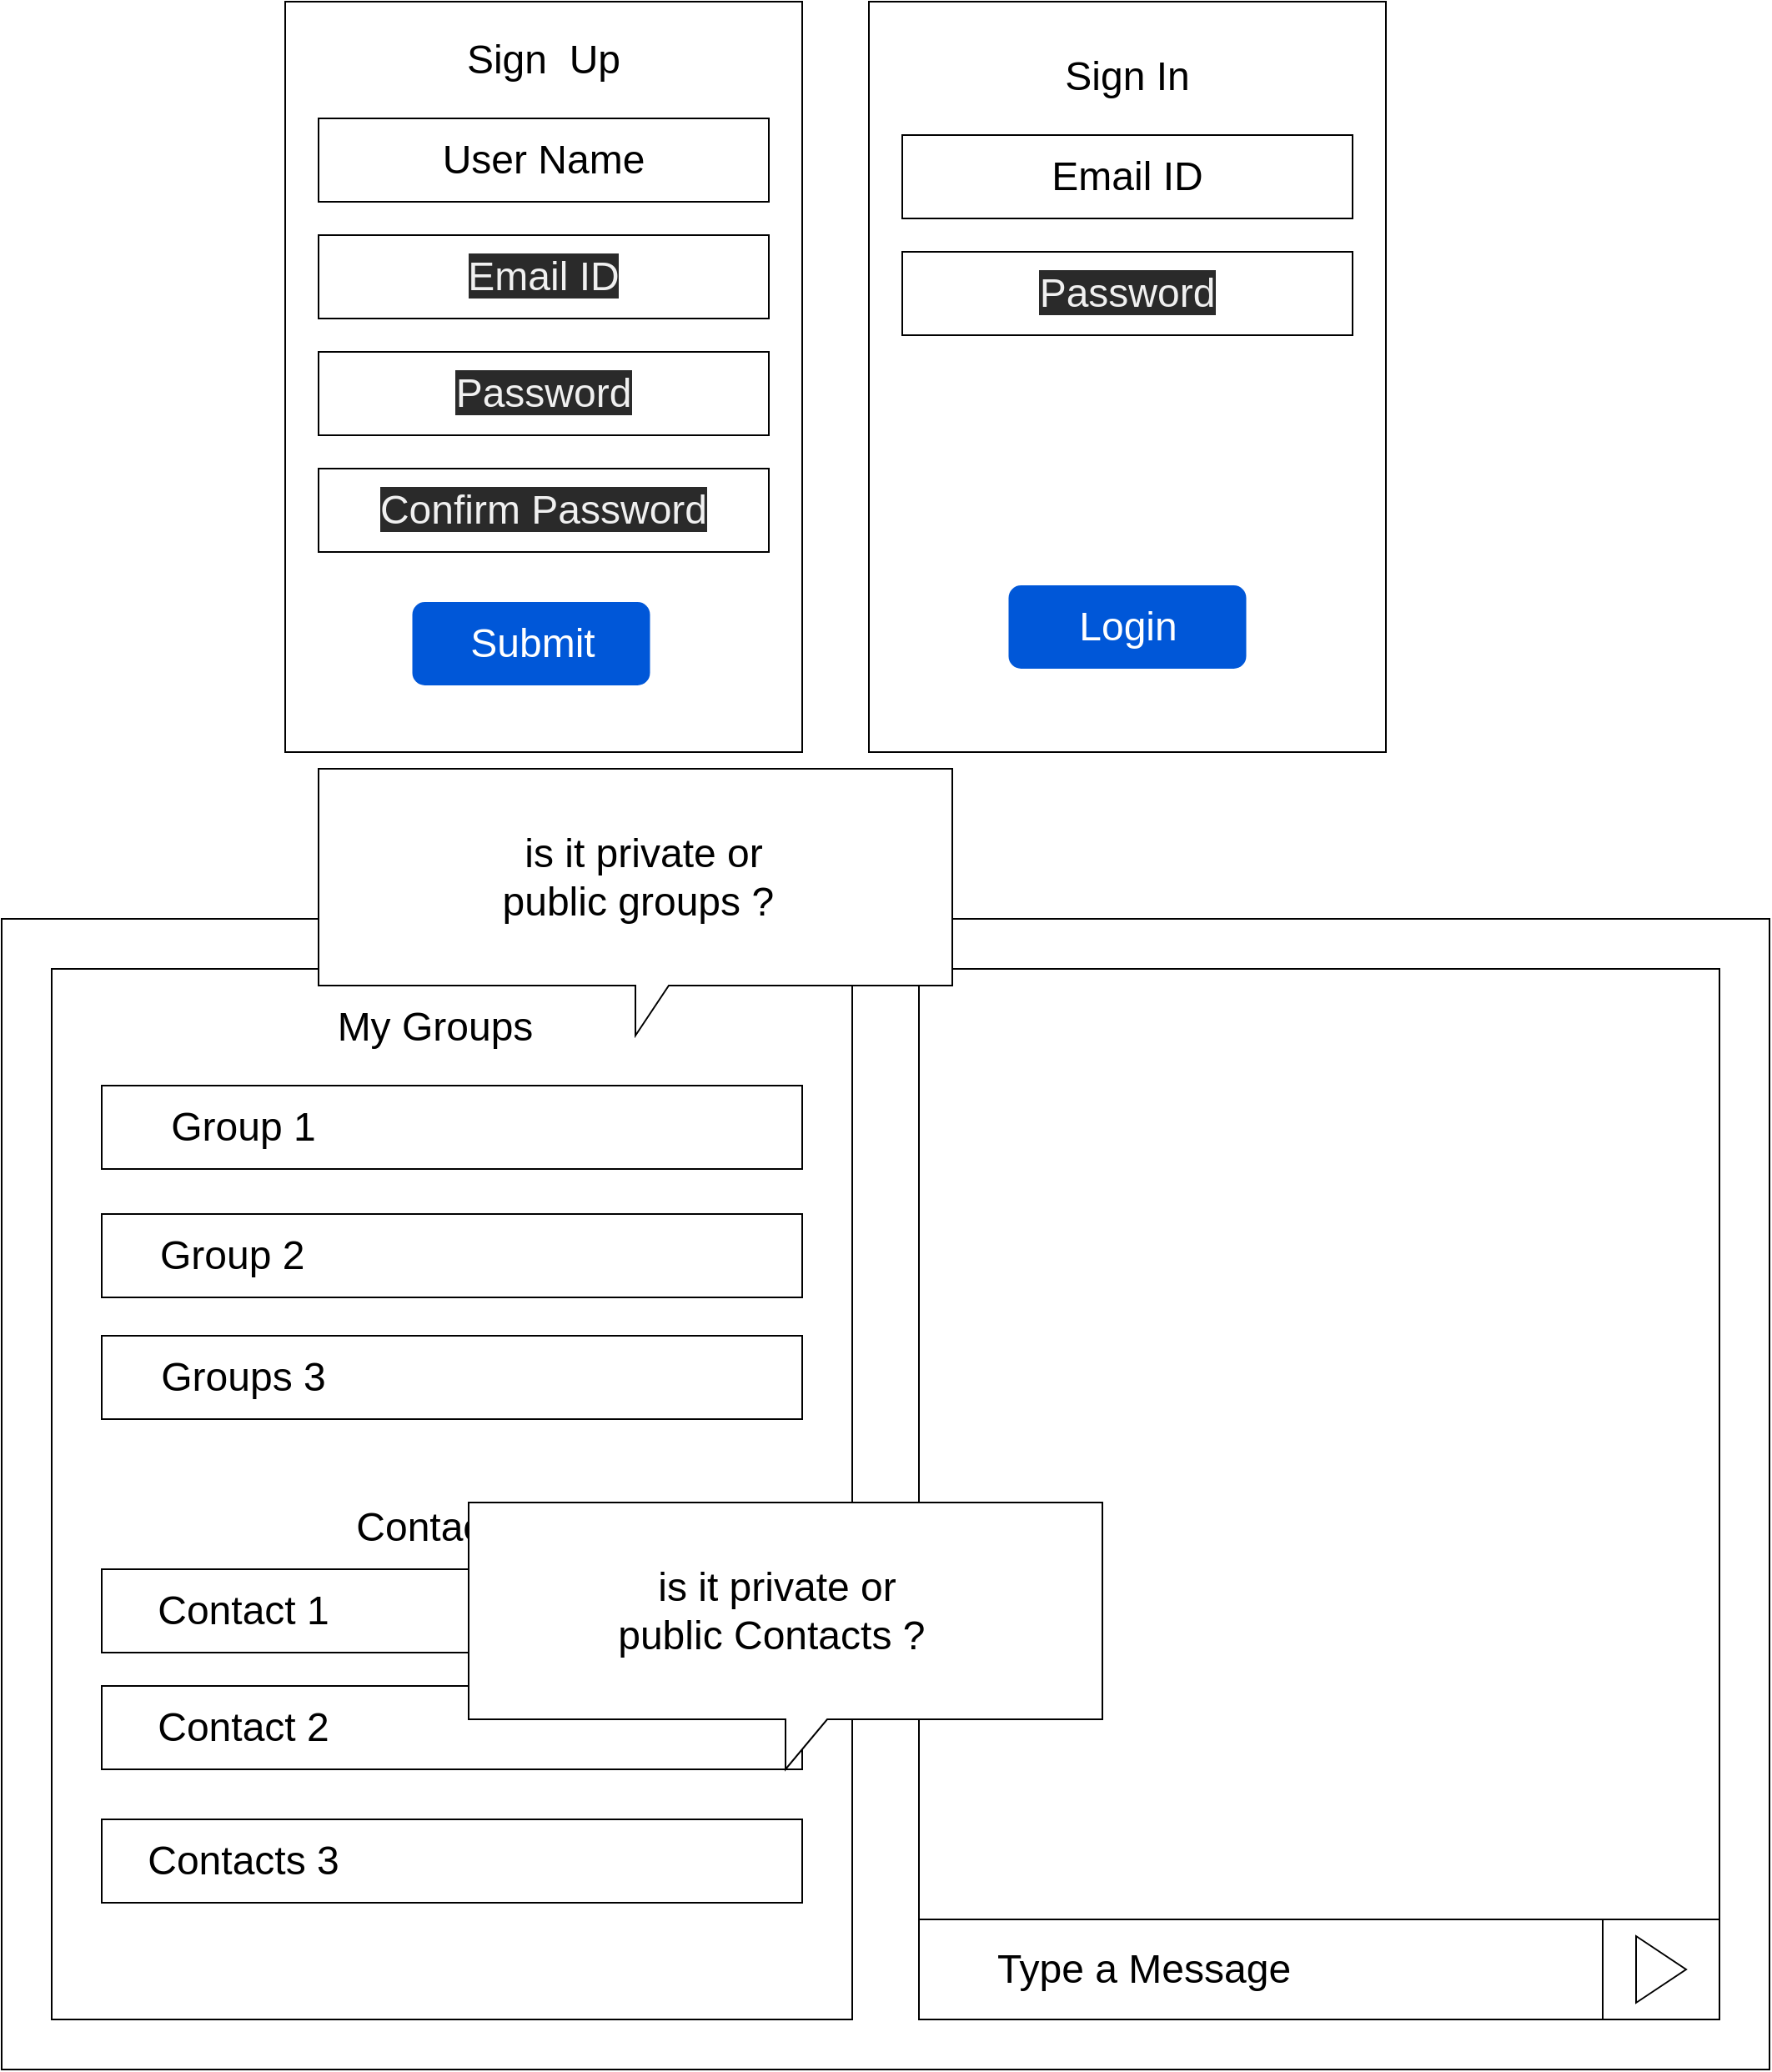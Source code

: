 <mxfile>
    <diagram id="4kZgKbOZrEV5lKunL442" name="Page-1">
        <mxGraphModel dx="1392" dy="765" grid="1" gridSize="10" guides="1" tooltips="1" connect="1" arrows="1" fold="1" page="1" pageScale="1" pageWidth="1169" pageHeight="1654" math="0" shadow="0">
            <root>
                <mxCell id="0"/>
                <mxCell id="1" parent="0"/>
                <mxCell id="2" value="" style="rounded=0;whiteSpace=wrap;html=1;" vertex="1" parent="1">
                    <mxGeometry x="210" y="50" width="310" height="450" as="geometry"/>
                </mxCell>
                <mxCell id="4" value="&lt;font style=&quot;font-size: 24px&quot;&gt;Sign&amp;nbsp; Up&lt;/font&gt;" style="text;html=1;strokeColor=none;fillColor=none;align=center;verticalAlign=middle;whiteSpace=wrap;rounded=0;" vertex="1" parent="1">
                    <mxGeometry x="301.25" y="60" width="127.5" height="50" as="geometry"/>
                </mxCell>
                <object label="" id="6">
                    <mxCell style="rounded=0;whiteSpace=wrap;html=1;" vertex="1" parent="1">
                        <mxGeometry x="230" y="120" width="270" height="50" as="geometry"/>
                    </mxCell>
                </object>
                <object label="&lt;span style=&quot;color: rgb(240 , 240 , 240) ; font-family: &amp;#34;helvetica&amp;#34; ; font-size: 24px ; font-style: normal ; font-weight: 400 ; letter-spacing: normal ; text-align: center ; text-indent: 0px ; text-transform: none ; word-spacing: 0px ; background-color: rgb(42 , 42 , 42) ; display: inline ; float: none&quot;&gt;Email ID&lt;/span&gt;" id="7">
                    <mxCell style="rounded=0;whiteSpace=wrap;html=1;" vertex="1" parent="1">
                        <mxGeometry x="230" y="190" width="270" height="50" as="geometry"/>
                    </mxCell>
                </object>
                <object label="&lt;span style=&quot;color: rgb(240 , 240 , 240) ; font-family: &amp;#34;helvetica&amp;#34; ; font-size: 24px ; font-style: normal ; font-weight: 400 ; letter-spacing: normal ; text-align: center ; text-indent: 0px ; text-transform: none ; word-spacing: 0px ; background-color: rgb(42 , 42 , 42) ; display: inline ; float: none&quot;&gt;Password&lt;/span&gt;" id="8">
                    <mxCell style="rounded=0;whiteSpace=wrap;html=1;" vertex="1" parent="1">
                        <mxGeometry x="230" y="260" width="270" height="50" as="geometry"/>
                    </mxCell>
                </object>
                <object label="&lt;span style=&quot;color: rgb(240 , 240 , 240) ; font-family: &amp;#34;helvetica&amp;#34; ; font-size: 24px ; font-style: normal ; font-weight: 400 ; letter-spacing: normal ; text-align: center ; text-indent: 0px ; text-transform: none ; word-spacing: 0px ; background-color: rgb(42 , 42 , 42) ; display: inline ; float: none&quot;&gt;Confirm Password&lt;/span&gt;" id="9">
                    <mxCell style="rounded=0;whiteSpace=wrap;html=1;" vertex="1" parent="1">
                        <mxGeometry x="230" y="330" width="270" height="50" as="geometry"/>
                    </mxCell>
                </object>
                <mxCell id="10" value="&lt;font style=&quot;font-size: 24px&quot;&gt;User Name&lt;/font&gt;" style="text;html=1;strokeColor=none;fillColor=none;align=center;verticalAlign=middle;whiteSpace=wrap;rounded=0;" vertex="1" parent="1">
                    <mxGeometry x="260" y="125" width="210" height="40" as="geometry"/>
                </mxCell>
                <mxCell id="12" value="" style="rounded=0;whiteSpace=wrap;html=1;" vertex="1" parent="1">
                    <mxGeometry x="560" y="50" width="310" height="450" as="geometry"/>
                </mxCell>
                <mxCell id="13" value="&lt;font style=&quot;font-size: 24px&quot;&gt;Sign In&lt;/font&gt;" style="text;html=1;strokeColor=none;fillColor=none;align=center;verticalAlign=middle;whiteSpace=wrap;rounded=0;" vertex="1" parent="1">
                    <mxGeometry x="651.25" y="70" width="127.5" height="50" as="geometry"/>
                </mxCell>
                <object label="" id="14">
                    <mxCell style="rounded=0;whiteSpace=wrap;html=1;" vertex="1" parent="1">
                        <mxGeometry x="580" y="130" width="270" height="50" as="geometry"/>
                    </mxCell>
                </object>
                <object label="&lt;span style=&quot;color: rgb(240 , 240 , 240) ; font-family: &amp;#34;helvetica&amp;#34; ; font-size: 24px ; font-style: normal ; font-weight: 400 ; letter-spacing: normal ; text-align: center ; text-indent: 0px ; text-transform: none ; word-spacing: 0px ; background-color: rgb(42 , 42 , 42) ; display: inline ; float: none&quot;&gt;Password&lt;/span&gt;" id="16">
                    <mxCell style="rounded=0;whiteSpace=wrap;html=1;" vertex="1" parent="1">
                        <mxGeometry x="580" y="200" width="270" height="50" as="geometry"/>
                    </mxCell>
                </object>
                <mxCell id="18" value="&lt;font style=&quot;font-size: 24px&quot;&gt;Email ID&lt;/font&gt;" style="text;html=1;strokeColor=none;fillColor=none;align=center;verticalAlign=middle;whiteSpace=wrap;rounded=0;" vertex="1" parent="1">
                    <mxGeometry x="610" y="135" width="210" height="40" as="geometry"/>
                </mxCell>
                <mxCell id="19" value="&lt;span style=&quot;font-size: 24px&quot;&gt;Submit&lt;/span&gt;" style="rounded=1;fillColor=#0057D8;align=center;strokeColor=none;html=1;fontColor=#ffffff;fontSize=12" vertex="1" parent="1">
                    <mxGeometry x="286.25" y="410" width="142.5" height="50" as="geometry"/>
                </mxCell>
                <mxCell id="21" value="&lt;span style=&quot;font-size: 24px&quot;&gt;Login&lt;/span&gt;" style="rounded=1;fillColor=#0057D8;align=center;strokeColor=none;html=1;fontColor=#ffffff;fontSize=12" vertex="1" parent="1">
                    <mxGeometry x="643.75" y="400" width="142.5" height="50" as="geometry"/>
                </mxCell>
                <mxCell id="22" value="" style="rounded=0;whiteSpace=wrap;html=1;" vertex="1" parent="1">
                    <mxGeometry x="40" y="600" width="1060" height="690" as="geometry"/>
                </mxCell>
                <mxCell id="23" value="" style="rounded=0;whiteSpace=wrap;html=1;" vertex="1" parent="1">
                    <mxGeometry x="70" y="630" width="480" height="630" as="geometry"/>
                </mxCell>
                <mxCell id="24" value="&lt;font style=&quot;font-size: 24px&quot;&gt;My Groups&lt;/font&gt;" style="text;html=1;strokeColor=none;fillColor=none;align=center;verticalAlign=middle;whiteSpace=wrap;rounded=0;" vertex="1" parent="1">
                    <mxGeometry x="215" y="640" width="170" height="50" as="geometry"/>
                </mxCell>
                <mxCell id="25" value="" style="rounded=0;whiteSpace=wrap;html=1;" vertex="1" parent="1">
                    <mxGeometry x="100" y="700" width="420" height="50" as="geometry"/>
                </mxCell>
                <mxCell id="27" value="" style="rounded=0;whiteSpace=wrap;html=1;" vertex="1" parent="1">
                    <mxGeometry x="100" y="777" width="420" height="50" as="geometry"/>
                </mxCell>
                <mxCell id="28" value="" style="rounded=0;whiteSpace=wrap;html=1;" vertex="1" parent="1">
                    <mxGeometry x="100" y="850" width="420" height="50" as="geometry"/>
                </mxCell>
                <mxCell id="29" value="&lt;font style=&quot;font-size: 24px&quot;&gt;Contacts&lt;/font&gt;" style="text;html=1;strokeColor=none;fillColor=none;align=center;verticalAlign=middle;whiteSpace=wrap;rounded=0;" vertex="1" parent="1">
                    <mxGeometry x="215" y="940" width="170" height="50" as="geometry"/>
                </mxCell>
                <mxCell id="30" value="" style="rounded=0;whiteSpace=wrap;html=1;" vertex="1" parent="1">
                    <mxGeometry x="100" y="990" width="420" height="50" as="geometry"/>
                </mxCell>
                <mxCell id="31" value="" style="rounded=0;whiteSpace=wrap;html=1;" vertex="1" parent="1">
                    <mxGeometry x="100" y="1060" width="420" height="50" as="geometry"/>
                </mxCell>
                <mxCell id="32" value="" style="rounded=0;whiteSpace=wrap;html=1;" vertex="1" parent="1">
                    <mxGeometry x="100" y="1140" width="420" height="50" as="geometry"/>
                </mxCell>
                <mxCell id="34" value="&lt;font style=&quot;font-size: 24px&quot;&gt;Group 1&lt;/font&gt;" style="text;html=1;strokeColor=none;fillColor=none;align=center;verticalAlign=middle;whiteSpace=wrap;rounded=0;" vertex="1" parent="1">
                    <mxGeometry x="100" y="700" width="170" height="50" as="geometry"/>
                </mxCell>
                <mxCell id="35" value="&lt;font style=&quot;font-size: 24px&quot;&gt;&amp;nbsp;Group 2&lt;/font&gt;" style="text;html=1;strokeColor=none;fillColor=none;align=center;verticalAlign=middle;whiteSpace=wrap;rounded=0;" vertex="1" parent="1">
                    <mxGeometry x="90" y="777" width="170" height="50" as="geometry"/>
                </mxCell>
                <mxCell id="36" value="&lt;font style=&quot;font-size: 24px&quot;&gt;Groups 3&lt;/font&gt;" style="text;html=1;strokeColor=none;fillColor=none;align=center;verticalAlign=middle;whiteSpace=wrap;rounded=0;" vertex="1" parent="1">
                    <mxGeometry x="100" y="850" width="170" height="50" as="geometry"/>
                </mxCell>
                <mxCell id="37" value="&lt;span style=&quot;font-size: 24px&quot;&gt;Contact 1&lt;/span&gt;" style="text;html=1;strokeColor=none;fillColor=none;align=center;verticalAlign=middle;whiteSpace=wrap;rounded=0;" vertex="1" parent="1">
                    <mxGeometry x="100" y="990" width="170" height="50" as="geometry"/>
                </mxCell>
                <mxCell id="38" value="&lt;span style=&quot;font-size: 24px&quot;&gt;Contact 2&lt;/span&gt;" style="text;html=1;strokeColor=none;fillColor=none;align=center;verticalAlign=middle;whiteSpace=wrap;rounded=0;" vertex="1" parent="1">
                    <mxGeometry x="100" y="1060" width="170" height="50" as="geometry"/>
                </mxCell>
                <mxCell id="39" value="&lt;span style=&quot;font-size: 24px&quot;&gt;Contacts 3&lt;/span&gt;" style="text;html=1;strokeColor=none;fillColor=none;align=center;verticalAlign=middle;whiteSpace=wrap;rounded=0;" vertex="1" parent="1">
                    <mxGeometry x="100" y="1140" width="170" height="50" as="geometry"/>
                </mxCell>
                <mxCell id="40" value="" style="rounded=0;whiteSpace=wrap;html=1;" vertex="1" parent="1">
                    <mxGeometry x="590" y="630" width="480" height="630" as="geometry"/>
                </mxCell>
                <mxCell id="41" value="" style="rounded=0;whiteSpace=wrap;html=1;" vertex="1" parent="1">
                    <mxGeometry x="590" y="1200" width="480" height="60" as="geometry"/>
                </mxCell>
                <mxCell id="42" value="" style="rounded=0;whiteSpace=wrap;html=1;" vertex="1" parent="1">
                    <mxGeometry x="1000" y="1200" width="70" height="60" as="geometry"/>
                </mxCell>
                <mxCell id="44" value="&lt;font style=&quot;font-size: 24px&quot;&gt;Type a Message&lt;/font&gt;" style="text;html=1;strokeColor=none;fillColor=none;align=center;verticalAlign=middle;whiteSpace=wrap;rounded=0;" vertex="1" parent="1">
                    <mxGeometry x="590" y="1205" width="270" height="50" as="geometry"/>
                </mxCell>
                <mxCell id="45" value="" style="triangle;whiteSpace=wrap;html=1;" vertex="1" parent="1">
                    <mxGeometry x="1020" y="1210" width="30" height="40" as="geometry"/>
                </mxCell>
                <mxCell id="46" value="" style="shape=callout;whiteSpace=wrap;html=1;perimeter=calloutPerimeter;" vertex="1" parent="1">
                    <mxGeometry x="230" y="510" width="380" height="160" as="geometry"/>
                </mxCell>
                <mxCell id="47" value="&lt;font style=&quot;font-size: 24px&quot;&gt;is it private or public groups ?&amp;nbsp;&lt;/font&gt;" style="text;html=1;strokeColor=none;fillColor=none;align=center;verticalAlign=middle;whiteSpace=wrap;rounded=0;" vertex="1" parent="1">
                    <mxGeometry x="320" y="540" width="210" height="70" as="geometry"/>
                </mxCell>
                <mxCell id="48" value="" style="shape=callout;whiteSpace=wrap;html=1;perimeter=calloutPerimeter;base=25;" vertex="1" parent="1">
                    <mxGeometry x="320" y="950" width="380" height="160" as="geometry"/>
                </mxCell>
                <mxCell id="49" value="&lt;font style=&quot;font-size: 24px&quot;&gt;is it private or public Contacts ?&amp;nbsp;&lt;/font&gt;" style="text;html=1;strokeColor=none;fillColor=none;align=center;verticalAlign=middle;whiteSpace=wrap;rounded=0;" vertex="1" parent="1">
                    <mxGeometry x="400" y="980" width="210" height="70" as="geometry"/>
                </mxCell>
            </root>
        </mxGraphModel>
    </diagram>
</mxfile>